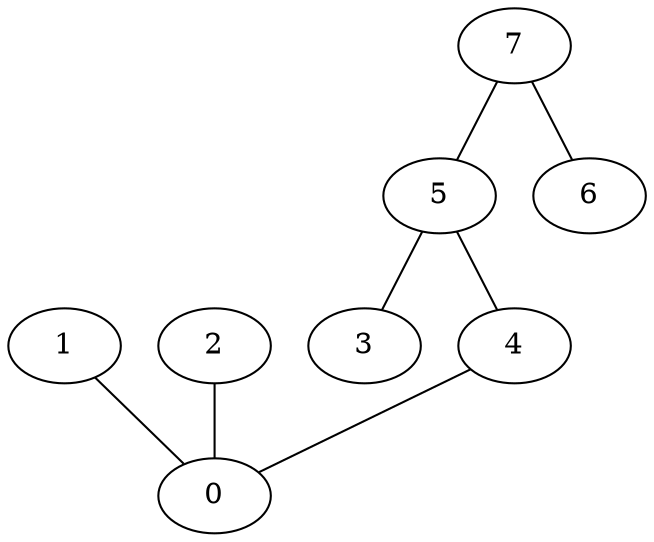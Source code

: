 graph {
    0 [ label = "0" ]
    1 [ label = "1" ]
    2 [ label = "2" ]
    3 [ label = "3" ]
    4 [ label = "4" ]
    5 [ label = "5" ]
    6 [ label = "6" ]
    7 [ label = "7" ]
    1 -- 0 [ ]
    5 -- 4 [ ]
    2 -- 0 [ ]
    7 -- 5 [ ]
    7 -- 6 [ ]
    4 -- 0 [ ]
    5 -- 3 [ ]
}
